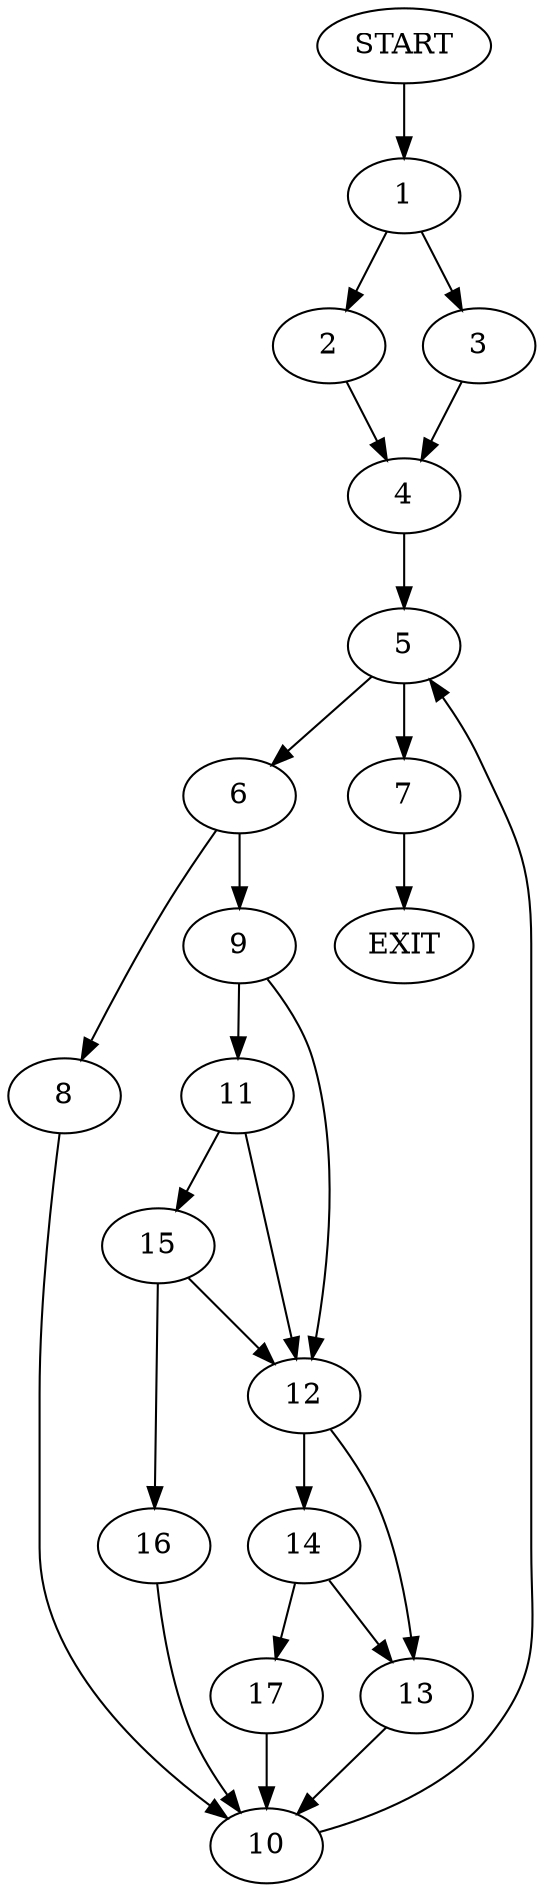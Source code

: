 digraph {
0 [label="START"]
18 [label="EXIT"]
0 -> 1
1 -> 2
1 -> 3
2 -> 4
3 -> 4
4 -> 5
5 -> 6
5 -> 7
6 -> 8
6 -> 9
7 -> 18
8 -> 10
9 -> 11
9 -> 12
10 -> 5
12 -> 13
12 -> 14
11 -> 15
11 -> 12
15 -> 16
15 -> 12
16 -> 10
14 -> 13
14 -> 17
13 -> 10
17 -> 10
}
